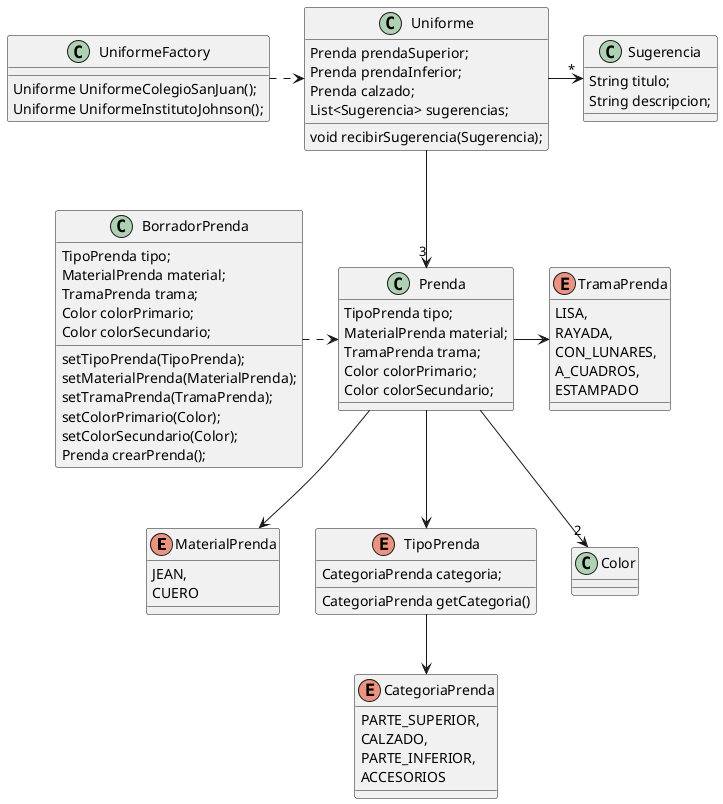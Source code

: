 @startuml

enum MaterialPrenda{
	JEAN,
	CUERO
}
enum CategoriaPrenda{
	PARTE_SUPERIOR,
	CALZADO,
	PARTE_INFERIOR,
	ACCESORIOS
}
enum TipoPrenda{
	CategoriaPrenda categoria;
	CategoriaPrenda getCategoria()
}
enum TramaPrenda{
    LISA,
    RAYADA,
    CON_LUNARES,
    A_CUADROS,
    ESTAMPADO
}
class Prenda{
	TipoPrenda tipo;
	MaterialPrenda material;
	TramaPrenda trama;
	Color colorPrimario;
	Color colorSecundario;
}
class BorradorPrenda{
    TipoPrenda tipo;
    MaterialPrenda material;
    TramaPrenda trama;
    Color colorPrimario;
    Color colorSecundario;
    setTipoPrenda(TipoPrenda);
    setMaterialPrenda(MaterialPrenda);
    setTramaPrenda(TramaPrenda);
    setColorPrimario(Color);
    setColorSecundario(Color);
    Prenda crearPrenda();
}
class Sugerencia{
    String titulo;
    String descripcion;
}

class Uniforme{
    Prenda prendaSuperior;
    Prenda prendaInferior;
    Prenda calzado;
    List<Sugerencia> sugerencias;
    void recibirSugerencia(Sugerencia);

}

class UniformeFactory{
    Uniforme UniformeColegioSanJuan();
    Uniforme UniformeInstitutoJohnson();
}


Prenda --> TipoPrenda
MaterialPrenda <-up- Prenda
Prenda -down-> "2" Color
TipoPrenda --> CategoriaPrenda
Prenda -> TramaPrenda
BorradorPrenda .> Prenda
UniformeFactory .> Uniforme
Uniforme --> "3" Prenda
Uniforme -> "*" Sugerencia
@enduml
